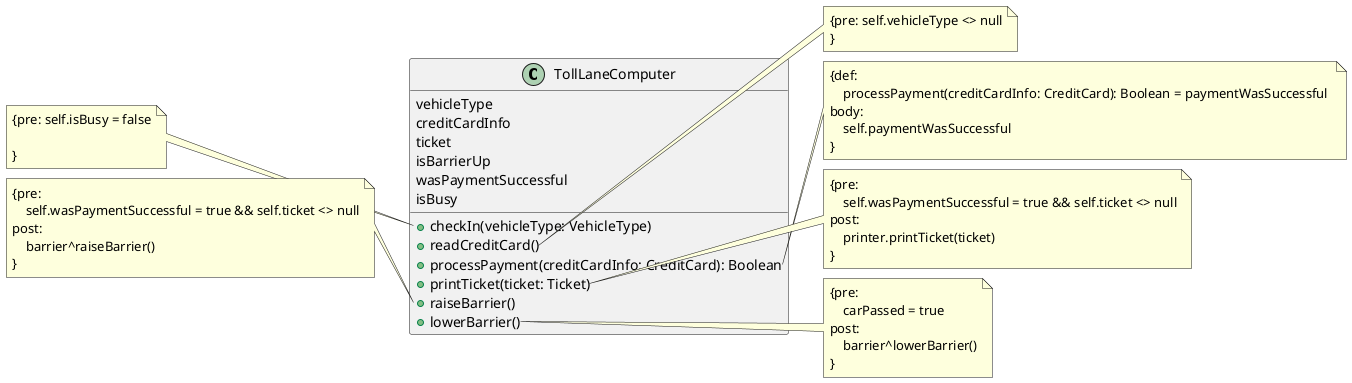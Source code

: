 @startuml

class TollLaneComputer {
    {field} vehicleType
    {field} creditCardInfo
    {field} ticket
    {field} isBarrierUp
    {field} wasPaymentSuccessful
    {field} isBusy
    {method} +checkIn(vehicleType: VehicleType)
    {method} +readCreditCard()
    {method} +processPayment(creditCardInfo: CreditCard): Boolean
    {method} +printTicket(ticket: Ticket)
    {method} +raiseBarrier()
    {method} +lowerBarrier()
}

note left of TollLaneComputer::checkIn
    {pre: self.isBusy = false

    } 
end note

note right of TollLaneComputer::readCreditCard
    {pre: self.vehicleType <> null
    } 
end note

note right of TollLaneComputer::processPayment
    {def:
        processPayment(creditCardInfo: CreditCard): Boolean = paymentWasSuccessful 
    body:
        self.paymentWasSuccessful
    } 
end note


note right of TollLaneComputer::printTicket
    {pre: 
        self.wasPaymentSuccessful = true && self.ticket <> null
    post:
        printer.printTicket(ticket)
    } 
end note

note left of TollLaneComputer::raiseBarrier
    {pre: 
        self.wasPaymentSuccessful = true && self.ticket <> null
    post:
        barrier^raiseBarrier()
    }
end note

note right of TollLaneComputer::lowerBarrier
    {pre: 
        carPassed = true
    post:
        barrier^lowerBarrier()
    }
end note


@enduml